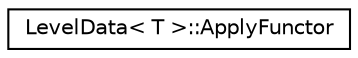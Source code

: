 digraph "Graphical Class Hierarchy"
{
  edge [fontname="Helvetica",fontsize="10",labelfontname="Helvetica",labelfontsize="10"];
  node [fontname="Helvetica",fontsize="10",shape=record];
  rankdir="LR";
  Node0 [label="LevelData\< T \>::ApplyFunctor",height=0.2,width=0.4,color="black", fillcolor="white", style="filled",URL="$structLevelData_1_1ApplyFunctor.html"];
}
